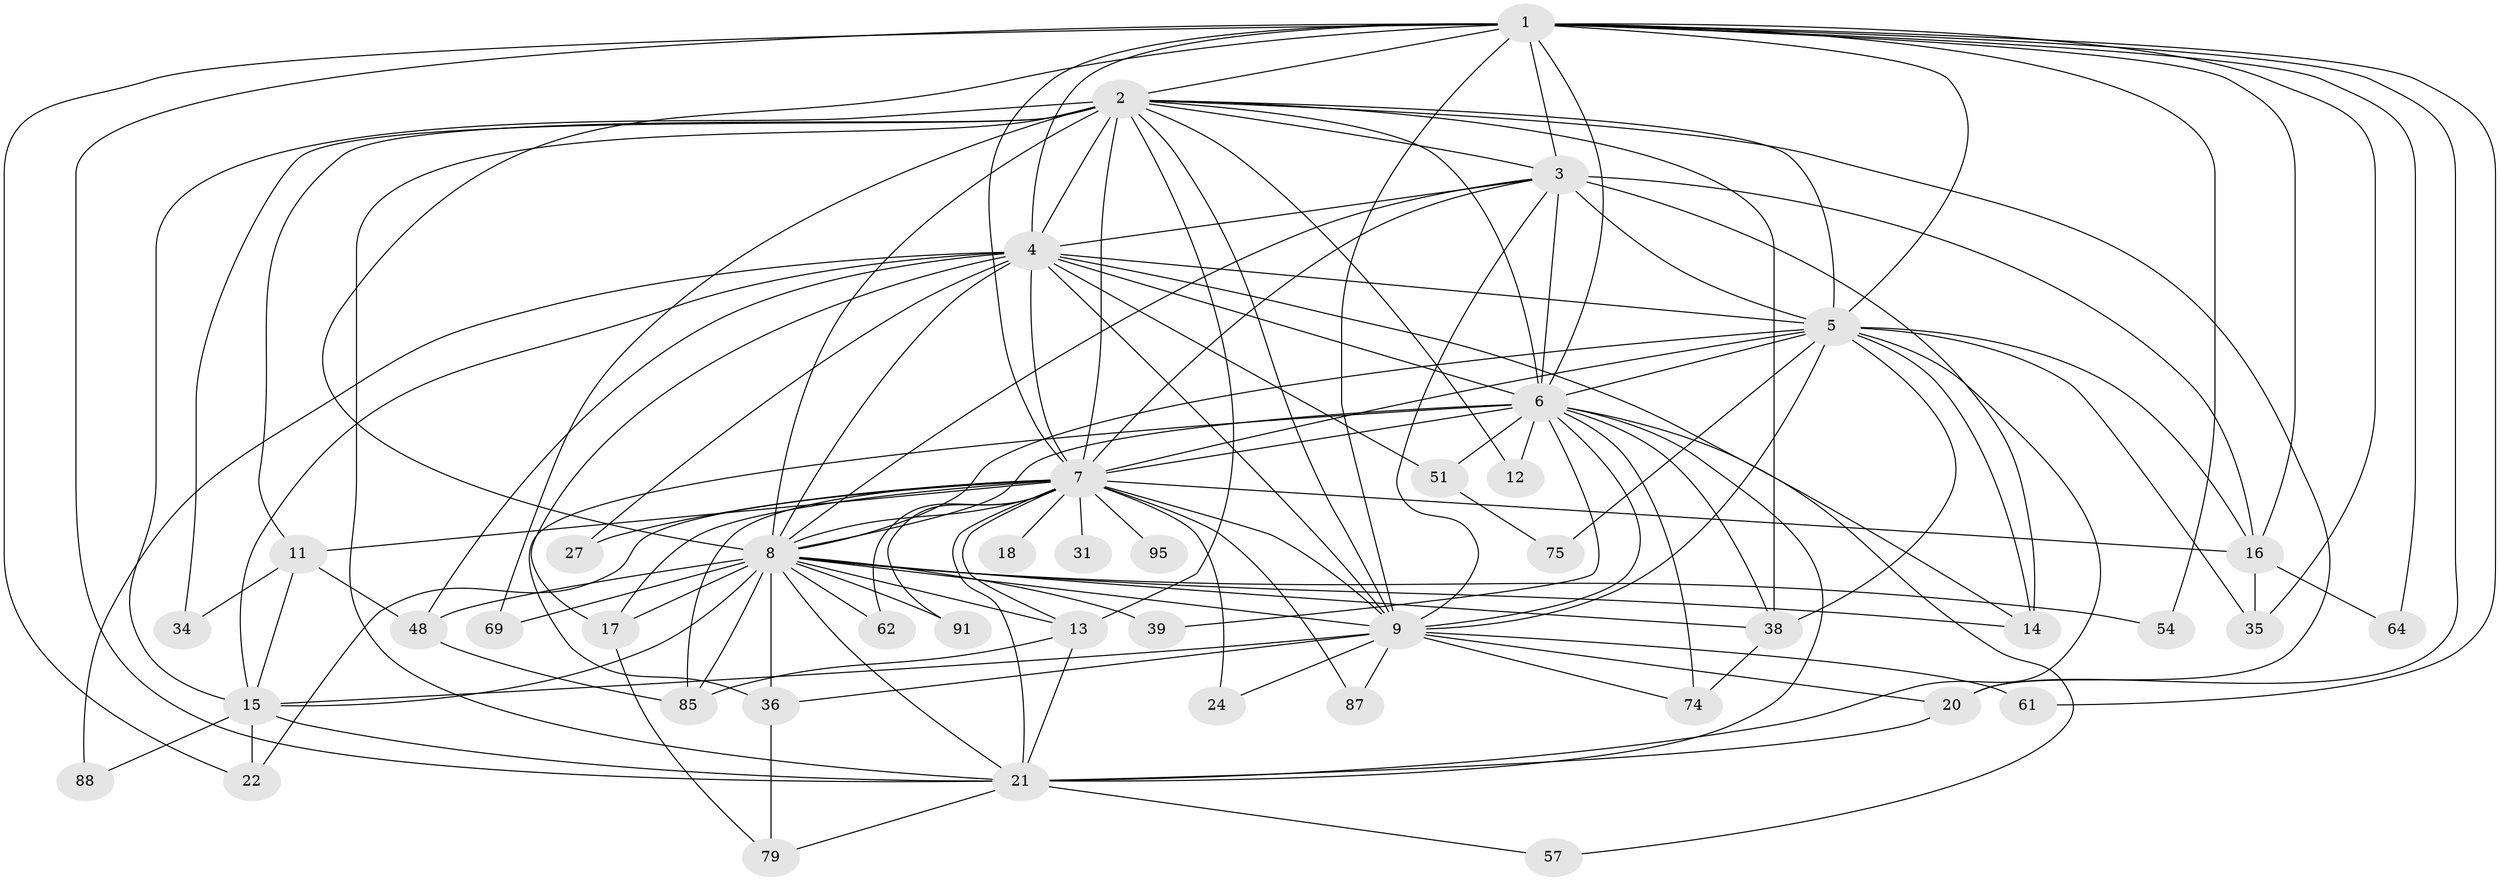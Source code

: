 // original degree distribution, {22: 0.018018018018018018, 25: 0.009009009009009009, 14: 0.009009009009009009, 15: 0.009009009009009009, 20: 0.009009009009009009, 16: 0.009009009009009009, 31: 0.009009009009009009, 18: 0.009009009009009009, 26: 0.009009009009009009, 5: 0.05405405405405406, 2: 0.5135135135135135, 9: 0.009009009009009009, 6: 0.018018018018018018, 4: 0.09009009009009009, 3: 0.21621621621621623, 8: 0.009009009009009009}
// Generated by graph-tools (version 1.1) at 2025/17/03/04/25 18:17:57]
// undirected, 44 vertices, 130 edges
graph export_dot {
graph [start="1"]
  node [color=gray90,style=filled];
  1 [super="+66"];
  2 [super="+32+49+42+40+55+65+47"];
  3 [super="+93+37"];
  4 [super="+44+67+45+23"];
  5;
  6;
  7 [super="+29+10+30"];
  8 [super="+25+86+19"];
  9 [super="+73+28"];
  11;
  12;
  13 [super="+77"];
  14 [super="+72"];
  15 [super="+100+41+81"];
  16 [super="+43+80+78"];
  17 [super="+84"];
  18;
  20;
  21 [super="+26+83+33+63+52"];
  22;
  24 [super="+46"];
  27;
  31;
  34;
  35 [super="+89"];
  36 [super="+68"];
  38 [super="+101+108+70"];
  39;
  48 [super="+94+58"];
  51;
  54;
  57;
  61;
  62;
  64;
  69;
  74;
  75;
  79;
  85 [super="+102"];
  87;
  88;
  91;
  95;
  1 -- 2 [weight=3];
  1 -- 3;
  1 -- 4;
  1 -- 5;
  1 -- 6;
  1 -- 7 [weight=2];
  1 -- 8;
  1 -- 9 [weight=2];
  1 -- 16 [weight=2];
  1 -- 20 [weight=2];
  1 -- 22;
  1 -- 54;
  1 -- 61;
  1 -- 64;
  1 -- 21;
  1 -- 35;
  2 -- 3;
  2 -- 4 [weight=3];
  2 -- 5 [weight=2];
  2 -- 6 [weight=3];
  2 -- 7 [weight=4];
  2 -- 8;
  2 -- 9;
  2 -- 11;
  2 -- 12;
  2 -- 34;
  2 -- 69;
  2 -- 38;
  2 -- 20;
  2 -- 15;
  2 -- 21 [weight=2];
  2 -- 13;
  3 -- 4;
  3 -- 5;
  3 -- 6 [weight=2];
  3 -- 7 [weight=2];
  3 -- 8 [weight=2];
  3 -- 9;
  3 -- 14;
  3 -- 16 [weight=2];
  4 -- 5 [weight=2];
  4 -- 6 [weight=2];
  4 -- 7 [weight=2];
  4 -- 8;
  4 -- 9;
  4 -- 17;
  4 -- 51;
  4 -- 14;
  4 -- 15 [weight=3];
  4 -- 88;
  4 -- 27;
  4 -- 48;
  5 -- 6;
  5 -- 7 [weight=3];
  5 -- 8 [weight=3];
  5 -- 9;
  5 -- 14;
  5 -- 16;
  5 -- 35;
  5 -- 75;
  5 -- 38;
  5 -- 21;
  6 -- 7 [weight=2];
  6 -- 8;
  6 -- 9;
  6 -- 12;
  6 -- 36;
  6 -- 38 [weight=2];
  6 -- 39;
  6 -- 51;
  6 -- 57;
  6 -- 74;
  6 -- 21;
  7 -- 8 [weight=5];
  7 -- 9 [weight=2];
  7 -- 18 [weight=2];
  7 -- 31 [weight=2];
  7 -- 87;
  7 -- 62;
  7 -- 11;
  7 -- 13;
  7 -- 16;
  7 -- 17;
  7 -- 21 [weight=3];
  7 -- 22;
  7 -- 85;
  7 -- 24 [weight=2];
  7 -- 91;
  7 -- 27;
  7 -- 95;
  8 -- 9 [weight=2];
  8 -- 13;
  8 -- 15 [weight=2];
  8 -- 17;
  8 -- 38 [weight=2];
  8 -- 39;
  8 -- 54;
  8 -- 62;
  8 -- 69;
  8 -- 85;
  8 -- 91;
  8 -- 48 [weight=2];
  8 -- 21;
  8 -- 36 [weight=2];
  8 -- 14 [weight=2];
  9 -- 15;
  9 -- 20;
  9 -- 24;
  9 -- 36;
  9 -- 61;
  9 -- 74;
  9 -- 87;
  11 -- 34;
  11 -- 48;
  11 -- 15;
  13 -- 85;
  13 -- 21;
  15 -- 22;
  15 -- 88;
  15 -- 21;
  16 -- 35;
  16 -- 64;
  17 -- 79;
  20 -- 21;
  21 -- 79;
  21 -- 57;
  36 -- 79;
  38 -- 74;
  48 -- 85;
  51 -- 75;
}
